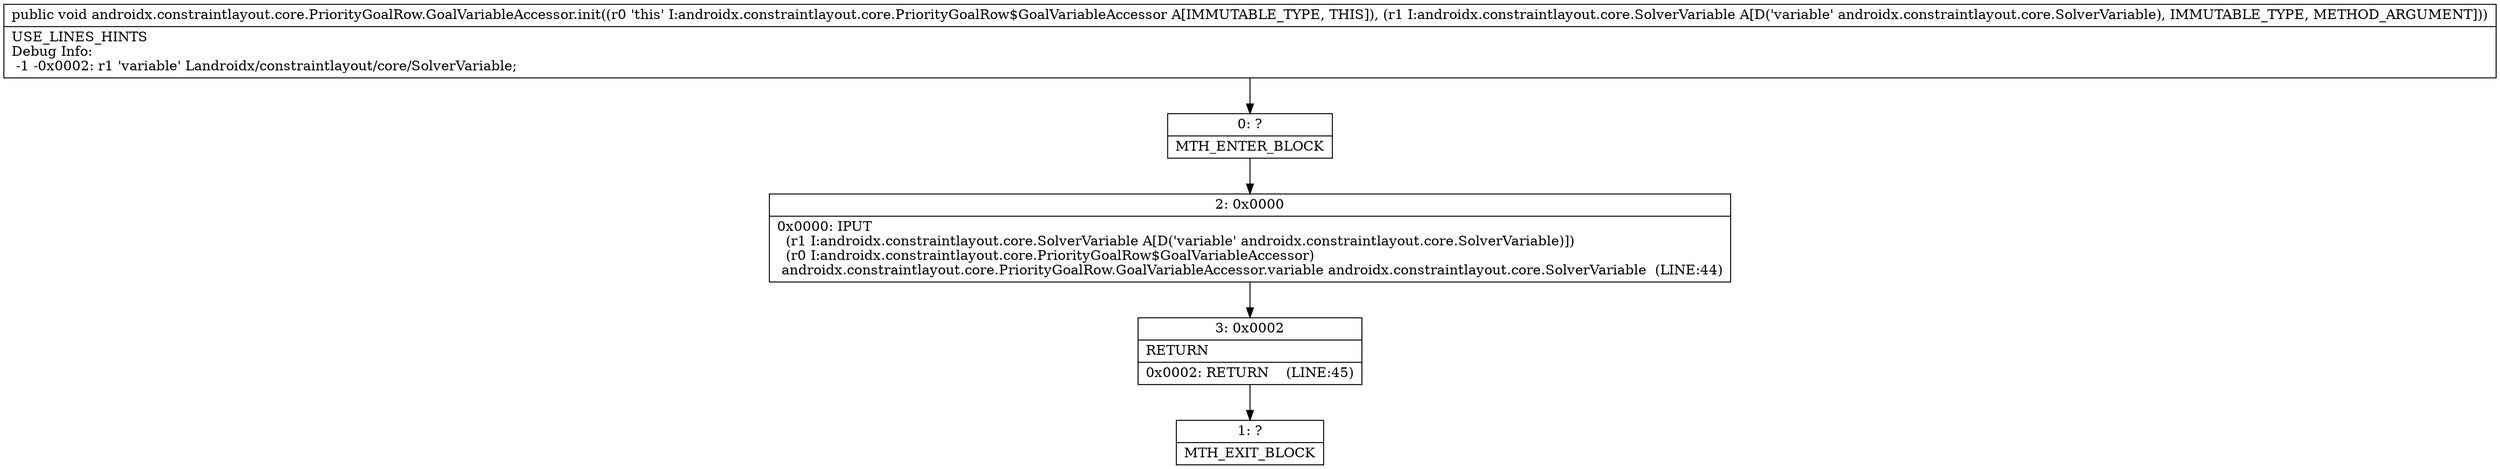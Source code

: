 digraph "CFG forandroidx.constraintlayout.core.PriorityGoalRow.GoalVariableAccessor.init(Landroidx\/constraintlayout\/core\/SolverVariable;)V" {
Node_0 [shape=record,label="{0\:\ ?|MTH_ENTER_BLOCK\l}"];
Node_2 [shape=record,label="{2\:\ 0x0000|0x0000: IPUT  \l  (r1 I:androidx.constraintlayout.core.SolverVariable A[D('variable' androidx.constraintlayout.core.SolverVariable)])\l  (r0 I:androidx.constraintlayout.core.PriorityGoalRow$GoalVariableAccessor)\l androidx.constraintlayout.core.PriorityGoalRow.GoalVariableAccessor.variable androidx.constraintlayout.core.SolverVariable  (LINE:44)\l}"];
Node_3 [shape=record,label="{3\:\ 0x0002|RETURN\l|0x0002: RETURN    (LINE:45)\l}"];
Node_1 [shape=record,label="{1\:\ ?|MTH_EXIT_BLOCK\l}"];
MethodNode[shape=record,label="{public void androidx.constraintlayout.core.PriorityGoalRow.GoalVariableAccessor.init((r0 'this' I:androidx.constraintlayout.core.PriorityGoalRow$GoalVariableAccessor A[IMMUTABLE_TYPE, THIS]), (r1 I:androidx.constraintlayout.core.SolverVariable A[D('variable' androidx.constraintlayout.core.SolverVariable), IMMUTABLE_TYPE, METHOD_ARGUMENT]))  | USE_LINES_HINTS\lDebug Info:\l  \-1 \-0x0002: r1 'variable' Landroidx\/constraintlayout\/core\/SolverVariable;\l}"];
MethodNode -> Node_0;Node_0 -> Node_2;
Node_2 -> Node_3;
Node_3 -> Node_1;
}

